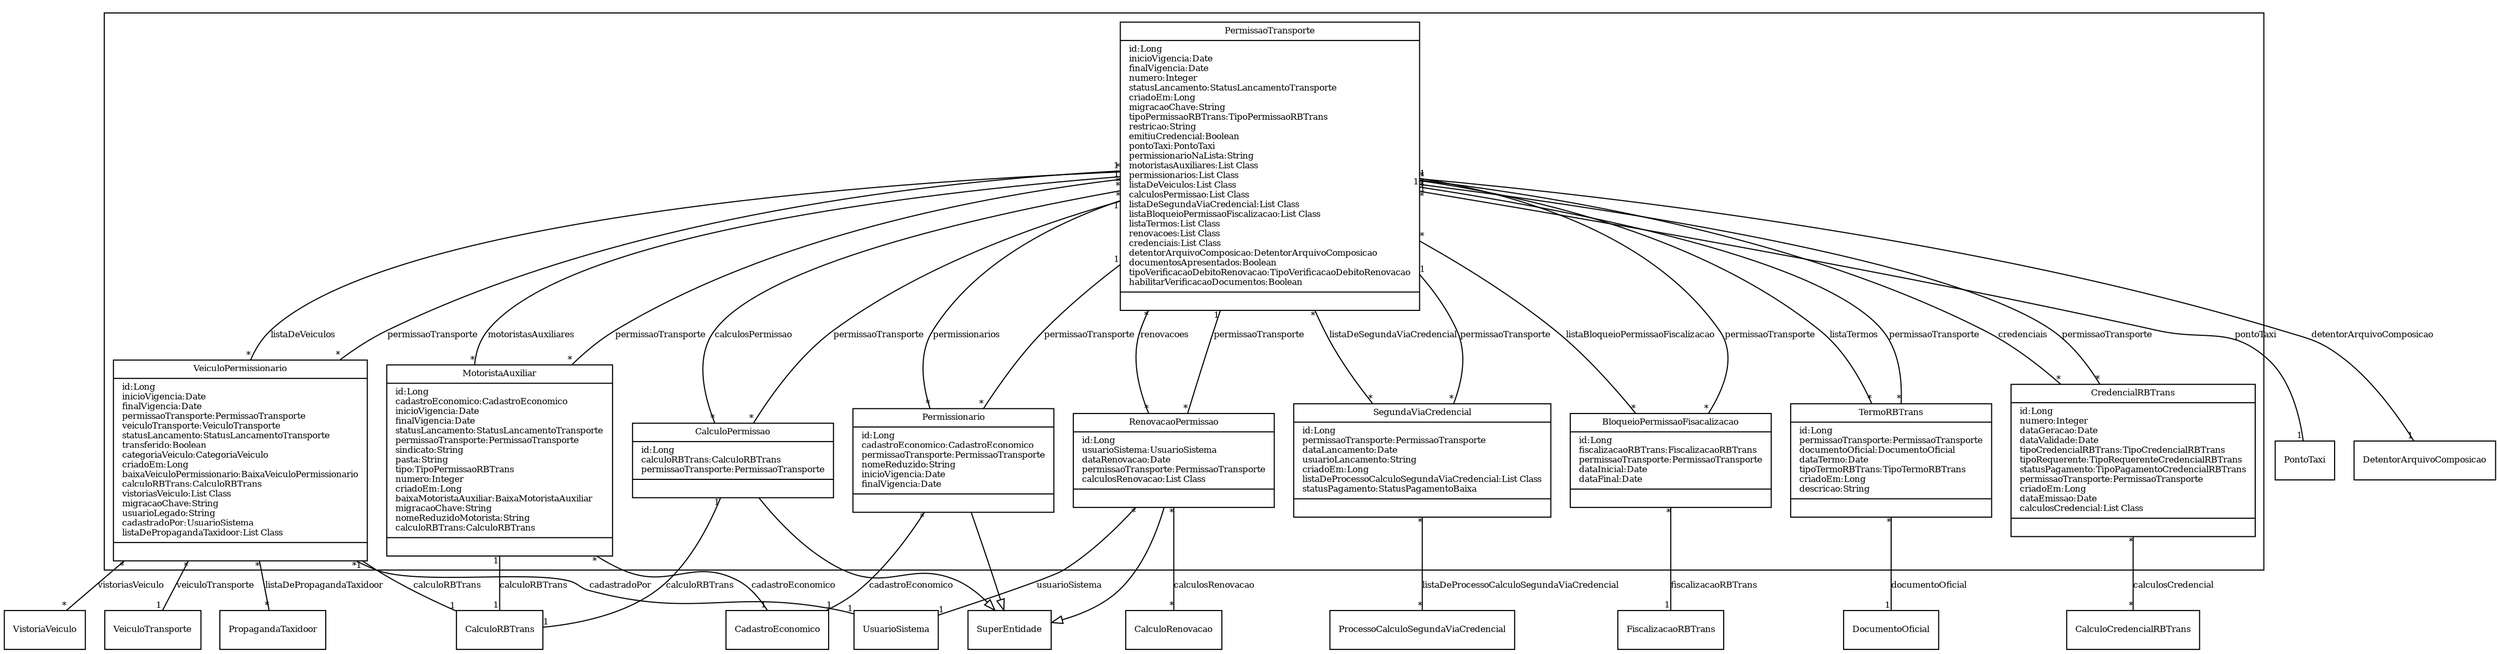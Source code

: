 digraph G{
fontname = "Times-Roman"
fontsize = 8

node [
        fontname = "Times-Roman"
        fontsize = 8
        shape = "record"
]

edge [
        fontname = "Times-Roman"
        fontsize = 8
]

subgraph clusterPERMISSAO_DE_TRANSPORTE
{
PermissaoTransporte [label = "{PermissaoTransporte|id:Long\linicioVigencia:Date\lfinalVigencia:Date\lnumero:Integer\lstatusLancamento:StatusLancamentoTransporte\lcriadoEm:Long\lmigracaoChave:String\ltipoPermissaoRBTrans:TipoPermissaoRBTrans\lrestricao:String\lemitiuCredencial:Boolean\lpontoTaxi:PontoTaxi\lpermissionarioNaLista:String\lmotoristasAuxiliares:List Class\lpermissionarios:List Class\llistaDeVeiculos:List Class\lcalculosPermissao:List Class\llistaDeSegundaViaCredencial:List Class\llistaBloqueioPermissaoFiscalizacao:List Class\llistaTermos:List Class\lrenovacoes:List Class\lcredenciais:List Class\ldetentorArquivoComposicao:DetentorArquivoComposicao\ldocumentosApresentados:Boolean\ltipoVerificacaoDebitoRenovacao:TipoVerificacaoDebitoRenovacao\lhabilitarVerificacaoDocumentos:Boolean\l|\l}"]
MotoristaAuxiliar [label = "{MotoristaAuxiliar|id:Long\lcadastroEconomico:CadastroEconomico\linicioVigencia:Date\lfinalVigencia:Date\lstatusLancamento:StatusLancamentoTransporte\lpermissaoTransporte:PermissaoTransporte\lsindicato:String\lpasta:String\ltipo:TipoPermissaoRBTrans\lnumero:Integer\lcriadoEm:Long\lbaixaMotoristaAuxiliar:BaixaMotoristaAuxiliar\lmigracaoChave:String\lnomeReduzidoMotorista:String\lcalculoRBTrans:CalculoRBTrans\l|\l}"]
Permissionario [label = "{Permissionario|id:Long\lcadastroEconomico:CadastroEconomico\lpermissaoTransporte:PermissaoTransporte\lnomeReduzido:String\linicioVigencia:Date\lfinalVigencia:Date\l|\l}"]
VeiculoPermissionario [label = "{VeiculoPermissionario|id:Long\linicioVigencia:Date\lfinalVigencia:Date\lpermissaoTransporte:PermissaoTransporte\lveiculoTransporte:VeiculoTransporte\lstatusLancamento:StatusLancamentoTransporte\ltransferido:Boolean\lcategoriaVeiculo:CategoriaVeiculo\lcriadoEm:Long\lbaixaVeiculoPermissionario:BaixaVeiculoPermissionario\lcalculoRBTrans:CalculoRBTrans\lvistoriasVeiculo:List Class\lmigracaoChave:String\lusuarioLegado:String\lcadastradoPor:UsuarioSistema\llistaDePropagandaTaxidoor:List Class\l|\l}"]
CalculoPermissao [label = "{CalculoPermissao|id:Long\lcalculoRBTrans:CalculoRBTrans\lpermissaoTransporte:PermissaoTransporte\l|\l}"]
SegundaViaCredencial [label = "{SegundaViaCredencial|id:Long\lpermissaoTransporte:PermissaoTransporte\ldataLancamento:Date\lusuarioLancamento:String\lcriadoEm:Long\llistaDeProcessoCalculoSegundaViaCredencial:List Class\lstatusPagamento:StatusPagamentoBaixa\l|\l}"]
BloqueioPermissaoFisacalizacao [label = "{BloqueioPermissaoFisacalizacao|id:Long\lfiscalizacaoRBTrans:FiscalizacaoRBTrans\lpermissaoTransporte:PermissaoTransporte\ldataInicial:Date\ldataFinal:Date\l|\l}"]
TermoRBTrans [label = "{TermoRBTrans|id:Long\lpermissaoTransporte:PermissaoTransporte\ldocumentoOficial:DocumentoOficial\ldataTermo:Date\ltipoTermoRBTrans:TipoTermoRBTrans\lcriadoEm:Long\ldescricao:String\l|\l}"]
RenovacaoPermissao [label = "{RenovacaoPermissao|id:Long\lusuarioSistema:UsuarioSistema\ldataRenovacao:Date\lpermissaoTransporte:PermissaoTransporte\lcalculosRenovacao:List Class\l|\l}"]
CredencialRBTrans [label = "{CredencialRBTrans|id:Long\lnumero:Integer\ldataGeracao:Date\ldataValidade:Date\ltipoCredencialRBTrans:TipoCredencialRBTrans\ltipoRequerente:TipoRequerenteCredencialRBTrans\lstatusPagamento:TipoPagamentoCredencialRBTrans\lpermissaoTransporte:PermissaoTransporte\lcriadoEm:Long\ldataEmissao:Date\lcalculosCredencial:List Class\l|\l}"]
}
edge [arrowhead = "none" headlabel = "1" taillabel = "*"] PermissaoTransporte -> PontoTaxi [label = "pontoTaxi"]
edge [arrowhead = "none" headlabel = "*" taillabel = "*"] PermissaoTransporte -> MotoristaAuxiliar [label = "motoristasAuxiliares"]
edge [arrowhead = "none" headlabel = "*" taillabel = "*"] PermissaoTransporte -> Permissionario [label = "permissionarios"]
edge [arrowhead = "none" headlabel = "*" taillabel = "*"] PermissaoTransporte -> VeiculoPermissionario [label = "listaDeVeiculos"]
edge [arrowhead = "none" headlabel = "*" taillabel = "*"] PermissaoTransporte -> CalculoPermissao [label = "calculosPermissao"]
edge [arrowhead = "none" headlabel = "*" taillabel = "*"] PermissaoTransporte -> SegundaViaCredencial [label = "listaDeSegundaViaCredencial"]
edge [arrowhead = "none" headlabel = "*" taillabel = "*"] PermissaoTransporte -> BloqueioPermissaoFisacalizacao [label = "listaBloqueioPermissaoFiscalizacao"]
edge [arrowhead = "none" headlabel = "*" taillabel = "*"] PermissaoTransporte -> TermoRBTrans [label = "listaTermos"]
edge [arrowhead = "none" headlabel = "*" taillabel = "*"] PermissaoTransporte -> RenovacaoPermissao [label = "renovacoes"]
edge [arrowhead = "none" headlabel = "*" taillabel = "*"] PermissaoTransporte -> CredencialRBTrans [label = "credenciais"]
edge [arrowhead = "none" headlabel = "1" taillabel = "1"] PermissaoTransporte -> DetentorArquivoComposicao [label = "detentorArquivoComposicao"]
edge [arrowhead = "none" headlabel = "1" taillabel = "*"] MotoristaAuxiliar -> CadastroEconomico [label = "cadastroEconomico"]
edge [arrowhead = "none" headlabel = "1" taillabel = "*"] MotoristaAuxiliar -> PermissaoTransporte [label = "permissaoTransporte"]
edge [arrowhead = "none" headlabel = "1" taillabel = "1"] MotoristaAuxiliar -> CalculoRBTrans [label = "calculoRBTrans"]
edge [arrowhead = "none" headlabel = "1" taillabel = "*"] Permissionario -> CadastroEconomico [label = "cadastroEconomico"]
edge [arrowhead = "none" headlabel = "1" taillabel = "*"] Permissionario -> PermissaoTransporte [label = "permissaoTransporte"]
edge [ arrowhead = "empty" headlabel = "" taillabel = ""] Permissionario -> SuperEntidade
edge [arrowhead = "none" headlabel = "1" taillabel = "*"] VeiculoPermissionario -> PermissaoTransporte [label = "permissaoTransporte"]
edge [arrowhead = "none" headlabel = "1" taillabel = "*"] VeiculoPermissionario -> VeiculoTransporte [label = "veiculoTransporte"]
edge [arrowhead = "none" headlabel = "1" taillabel = "1"] VeiculoPermissionario -> CalculoRBTrans [label = "calculoRBTrans"]
edge [arrowhead = "none" headlabel = "*" taillabel = "*"] VeiculoPermissionario -> VistoriaVeiculo [label = "vistoriasVeiculo"]
edge [arrowhead = "none" headlabel = "1" taillabel = "*"] VeiculoPermissionario -> UsuarioSistema [label = "cadastradoPor"]
edge [arrowhead = "none" headlabel = "*" taillabel = "*"] VeiculoPermissionario -> PropagandaTaxidoor [label = "listaDePropagandaTaxidoor"]
edge [arrowhead = "none" headlabel = "1" taillabel = "1"] CalculoPermissao -> CalculoRBTrans [label = "calculoRBTrans"]
edge [arrowhead = "none" headlabel = "1" taillabel = "*"] CalculoPermissao -> PermissaoTransporte [label = "permissaoTransporte"]
edge [ arrowhead = "empty" headlabel = "" taillabel = ""] CalculoPermissao -> SuperEntidade
edge [arrowhead = "none" headlabel = "1" taillabel = "*"] SegundaViaCredencial -> PermissaoTransporte [label = "permissaoTransporte"]
edge [arrowhead = "none" headlabel = "*" taillabel = "*"] SegundaViaCredencial -> ProcessoCalculoSegundaViaCredencial [label = "listaDeProcessoCalculoSegundaViaCredencial"]
edge [arrowhead = "none" headlabel = "1" taillabel = "*"] BloqueioPermissaoFisacalizacao -> FiscalizacaoRBTrans [label = "fiscalizacaoRBTrans"]
edge [arrowhead = "none" headlabel = "1" taillabel = "*"] BloqueioPermissaoFisacalizacao -> PermissaoTransporte [label = "permissaoTransporte"]
edge [arrowhead = "none" headlabel = "1" taillabel = "*"] TermoRBTrans -> PermissaoTransporte [label = "permissaoTransporte"]
edge [arrowhead = "none" headlabel = "1" taillabel = "*"] TermoRBTrans -> DocumentoOficial [label = "documentoOficial"]
edge [arrowhead = "none" headlabel = "1" taillabel = "*"] RenovacaoPermissao -> UsuarioSistema [label = "usuarioSistema"]
edge [arrowhead = "none" headlabel = "1" taillabel = "*"] RenovacaoPermissao -> PermissaoTransporte [label = "permissaoTransporte"]
edge [arrowhead = "none" headlabel = "*" taillabel = "*"] RenovacaoPermissao -> CalculoRenovacao [label = "calculosRenovacao"]
edge [ arrowhead = "empty" headlabel = "" taillabel = ""] RenovacaoPermissao -> SuperEntidade
edge [arrowhead = "none" headlabel = "1" taillabel = "*"] CredencialRBTrans -> PermissaoTransporte [label = "permissaoTransporte"]
edge [arrowhead = "none" headlabel = "*" taillabel = "*"] CredencialRBTrans -> CalculoCredencialRBTrans [label = "calculosCredencial"]
}
